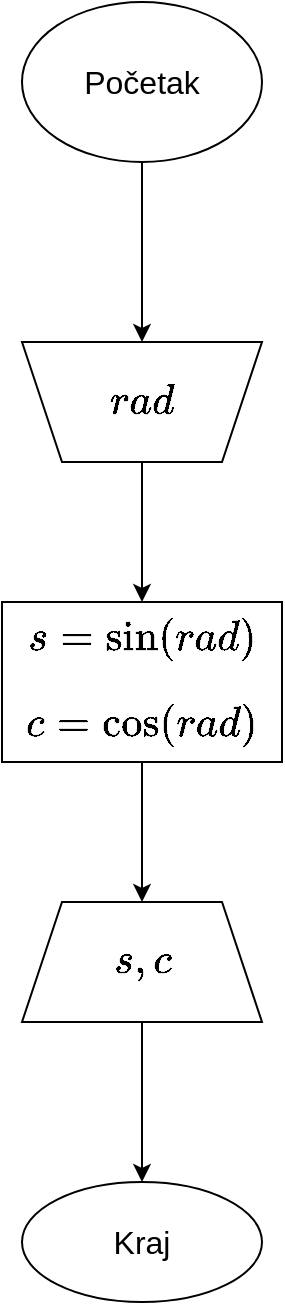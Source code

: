 <mxfile version="20.4.0" type="device"><diagram id="CynLHgeaEILhPw-dFPUA" name="Page-1"><mxGraphModel dx="907" dy="1104" grid="1" gridSize="10" guides="1" tooltips="1" connect="1" arrows="1" fold="1" page="1" pageScale="1" pageWidth="827" pageHeight="1169" math="1" shadow="0"><root><mxCell id="0"/><mxCell id="1" parent="0"/><mxCell id="zRrS5FHDGBCUuu3NXFqn-3" value="" style="edgeStyle=orthogonalEdgeStyle;rounded=0;orthogonalLoop=1;jettySize=auto;html=1;fontSize=16;" parent="1" source="zRrS5FHDGBCUuu3NXFqn-1" target="zRrS5FHDGBCUuu3NXFqn-2" edge="1"><mxGeometry relative="1" as="geometry"/></mxCell><mxCell id="zRrS5FHDGBCUuu3NXFqn-1" value="Početak" style="ellipse;whiteSpace=wrap;html=1;fontSize=16;" parent="1" vertex="1"><mxGeometry x="340" y="80" width="120" height="80" as="geometry"/></mxCell><mxCell id="zRrS5FHDGBCUuu3NXFqn-5" value="" style="edgeStyle=orthogonalEdgeStyle;rounded=0;orthogonalLoop=1;jettySize=auto;html=1;fontSize=18;" parent="1" source="zRrS5FHDGBCUuu3NXFqn-2" target="zRrS5FHDGBCUuu3NXFqn-4" edge="1"><mxGeometry relative="1" as="geometry"/></mxCell><mxCell id="zRrS5FHDGBCUuu3NXFqn-2" value="`rad`" style="shape=trapezoid;perimeter=trapezoidPerimeter;whiteSpace=wrap;html=1;fixedSize=1;fontSize=18;direction=west;" parent="1" vertex="1"><mxGeometry x="340" y="250" width="120" height="60" as="geometry"/></mxCell><mxCell id="zRrS5FHDGBCUuu3NXFqn-7" value="" style="edgeStyle=orthogonalEdgeStyle;rounded=0;orthogonalLoop=1;jettySize=auto;html=1;fontSize=18;" parent="1" source="zRrS5FHDGBCUuu3NXFqn-4" target="zRrS5FHDGBCUuu3NXFqn-6" edge="1"><mxGeometry relative="1" as="geometry"/></mxCell><mxCell id="zRrS5FHDGBCUuu3NXFqn-4" value="`s=sin(rad)`&lt;br style=&quot;font-size: 18px;&quot;&gt;&lt;br style=&quot;font-size: 18px;&quot;&gt;`c=cos(rad)`" style="whiteSpace=wrap;html=1;fontSize=18;" parent="1" vertex="1"><mxGeometry x="330" y="380" width="140" height="80" as="geometry"/></mxCell><mxCell id="zRrS5FHDGBCUuu3NXFqn-9" value="" style="edgeStyle=orthogonalEdgeStyle;rounded=0;orthogonalLoop=1;jettySize=auto;html=1;fontSize=16;" parent="1" source="zRrS5FHDGBCUuu3NXFqn-6" target="zRrS5FHDGBCUuu3NXFqn-8" edge="1"><mxGeometry relative="1" as="geometry"/></mxCell><mxCell id="zRrS5FHDGBCUuu3NXFqn-6" value="`s, c`" style="shape=trapezoid;perimeter=trapezoidPerimeter;whiteSpace=wrap;html=1;fixedSize=1;fontSize=18;" parent="1" vertex="1"><mxGeometry x="340" y="530" width="120" height="60" as="geometry"/></mxCell><mxCell id="zRrS5FHDGBCUuu3NXFqn-8" value="Kraj" style="ellipse;whiteSpace=wrap;html=1;fontSize=16;" parent="1" vertex="1"><mxGeometry x="340" y="670" width="120" height="60" as="geometry"/></mxCell></root></mxGraphModel></diagram></mxfile>